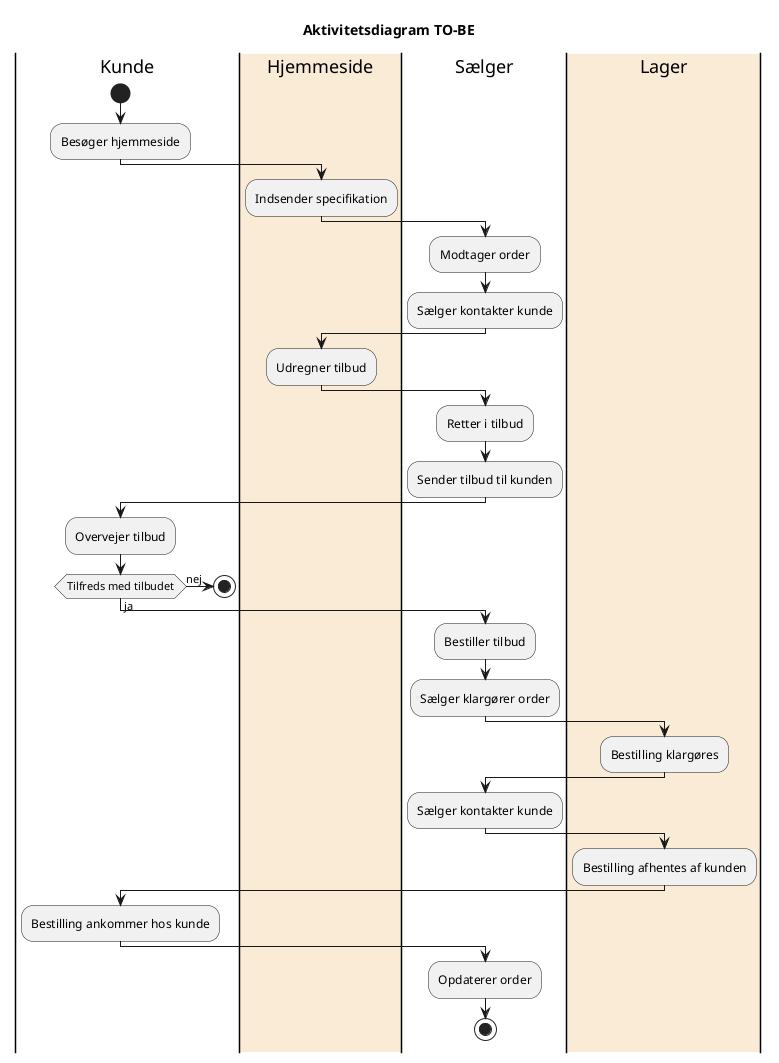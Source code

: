 @startuml
Title Aktivitetsdiagram TO-BE

|Kunde|
start
:Besøger hjemmeside;

|#AntiqueWhite|Hjemmeside|
:Indsender specifikation;

|Sælger|
:Modtager order;
:Sælger kontakter kunde;

|#AntiqueWhite|Hjemmeside|
:Udregner tilbud;

|Sælger|
:Retter i tilbud;
:Sender tilbud til kunden;

|Kunde|
:Overvejer tilbud;
    if (Tilfreds med tilbudet) equals (nej) then
'    |Sælger|
'    :Afviser tilbud;
'
'    |Sælger|
'    :Sælger får afvisning og opsøger
'    kunden på ny mht. et evt. ny tilbud;
    stop

    else (ja)
    |Sælger|
    :Bestiller tilbud;
    :Sælger klargører order;

    |#AntiqueWhite|Lager|
    :Bestilling klargøres;

    |Sælger|
    :Sælger kontakter kunde;

    |#AntiqueWhite|Lager|
    :Bestilling afhentes af kunden;

    |Kunde|
    :Bestilling ankommer hos kunde;

    |Sælger|
    :Opdaterer order;
    stop







@enduml